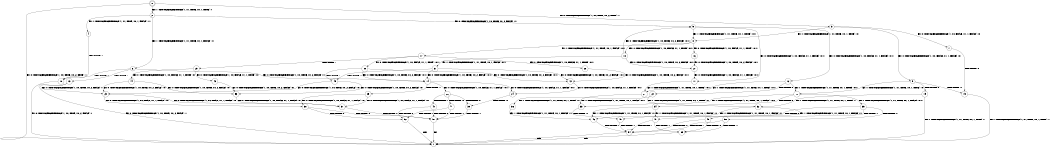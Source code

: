 digraph BCG {
size = "7, 10.5";
center = TRUE;
node [shape = circle];
0 [peripheries = 2];
0 -> 1 [label = "EX !0 !ATOMIC_EXCH_BRANCH (1, +0, TRUE, +0, 2, TRUE) !::"];
0 -> 2 [label = "EX !1 !ATOMIC_EXCH_BRANCH (1, +1, TRUE, +0, 1, TRUE) !::"];
0 -> 3 [label = "EX !0 !ATOMIC_EXCH_BRANCH (1, +0, TRUE, +0, 2, TRUE) !::"];
2 -> 4 [label = "EX !1 !ATOMIC_EXCH_BRANCH (1, +1, TRUE, +0, 1, FALSE) !:1:"];
2 -> 5 [label = "EX !0 !ATOMIC_EXCH_BRANCH (1, +0, TRUE, +0, 2, FALSE) !:1:"];
2 -> 6 [label = "EX !1 !ATOMIC_EXCH_BRANCH (1, +1, TRUE, +0, 1, FALSE) !:1:"];
3 -> 7 [label = "EX !0 !ATOMIC_EXCH_BRANCH (1, +0, FALSE, +1, 1, FALSE) !:0:"];
3 -> 8 [label = "EX !1 !ATOMIC_EXCH_BRANCH (1, +1, TRUE, +0, 1, TRUE) !:0:"];
3 -> 9 [label = "EX !0 !ATOMIC_EXCH_BRANCH (1, +0, FALSE, +1, 1, FALSE) !:0:"];
4 -> 10 [label = "TERMINATE !1"];
5 -> 11 [label = "EX !0 !ATOMIC_EXCH_BRANCH (1, +0, FALSE, +1, 1, FALSE) !:0:1:"];
5 -> 8 [label = "EX !1 !ATOMIC_EXCH_BRANCH (1, +1, TRUE, +0, 1, TRUE) !:0:1:"];
5 -> 12 [label = "EX !0 !ATOMIC_EXCH_BRANCH (1, +0, FALSE, +1, 1, FALSE) !:0:1:"];
6 -> 10 [label = "TERMINATE !1"];
6 -> 13 [label = "TERMINATE !1"];
6 -> 14 [label = "EX !0 !ATOMIC_EXCH_BRANCH (1, +0, TRUE, +0, 2, FALSE) !:1:"];
7 -> 15 [label = "TERMINATE !0"];
8 -> 16 [label = "EX !0 !ATOMIC_EXCH_BRANCH (1, +0, FALSE, +1, 1, TRUE) !:0:1:"];
8 -> 17 [label = "EX !1 !ATOMIC_EXCH_BRANCH (1, +1, TRUE, +0, 1, FALSE) !:0:1:"];
8 -> 18 [label = "EX !0 !ATOMIC_EXCH_BRANCH (1, +0, FALSE, +1, 1, TRUE) !:0:1:"];
9 -> 15 [label = "TERMINATE !0"];
9 -> 19 [label = "TERMINATE !0"];
9 -> 20 [label = "EX !1 !ATOMIC_EXCH_BRANCH (1, +1, TRUE, +0, 1, TRUE) !:0:"];
10 -> 1 [label = "EX !0 !ATOMIC_EXCH_BRANCH (1, +0, TRUE, +0, 2, FALSE) !::"];
11 -> 21 [label = "EX !1 !ATOMIC_EXCH_BRANCH (1, +1, TRUE, +0, 1, TRUE) !:0:1:"];
12 -> 21 [label = "EX !1 !ATOMIC_EXCH_BRANCH (1, +1, TRUE, +0, 1, TRUE) !:0:1:"];
12 -> 22 [label = "TERMINATE !0"];
12 -> 20 [label = "EX !1 !ATOMIC_EXCH_BRANCH (1, +1, TRUE, +0, 1, TRUE) !:0:1:"];
13 -> 1 [label = "EX !0 !ATOMIC_EXCH_BRANCH (1, +0, TRUE, +0, 2, FALSE) !::"];
13 -> 23 [label = "EX !0 !ATOMIC_EXCH_BRANCH (1, +0, TRUE, +0, 2, FALSE) !::"];
14 -> 24 [label = "EX !0 !ATOMIC_EXCH_BRANCH (1, +0, FALSE, +1, 1, FALSE) !:0:1:"];
14 -> 25 [label = "TERMINATE !1"];
14 -> 26 [label = "EX !0 !ATOMIC_EXCH_BRANCH (1, +0, FALSE, +1, 1, FALSE) !:0:1:"];
15 -> 1 [label = "EX !1 !ATOMIC_EXCH_BRANCH (1, +1, TRUE, +0, 1, TRUE) !::"];
16 -> 27 [label = "EX !0 !ATOMIC_EXCH_BRANCH (1, +0, TRUE, +0, 2, FALSE) !:0:1:"];
17 -> 28 [label = "EX !0 !ATOMIC_EXCH_BRANCH (1, +0, FALSE, +1, 1, TRUE) !:0:1:"];
17 -> 29 [label = "TERMINATE !1"];
17 -> 30 [label = "EX !0 !ATOMIC_EXCH_BRANCH (1, +0, FALSE, +1, 1, TRUE) !:0:1:"];
18 -> 27 [label = "EX !0 !ATOMIC_EXCH_BRANCH (1, +0, TRUE, +0, 2, FALSE) !:0:1:"];
18 -> 31 [label = "EX !1 !ATOMIC_EXCH_BRANCH (1, +1, TRUE, +0, 1, FALSE) !:0:1:"];
18 -> 5 [label = "EX !0 !ATOMIC_EXCH_BRANCH (1, +0, TRUE, +0, 2, FALSE) !:0:1:"];
19 -> 1 [label = "EX !1 !ATOMIC_EXCH_BRANCH (1, +1, TRUE, +0, 1, TRUE) !::"];
19 -> 32 [label = "EX !1 !ATOMIC_EXCH_BRANCH (1, +1, TRUE, +0, 1, TRUE) !::"];
20 -> 33 [label = "EX !1 !ATOMIC_EXCH_BRANCH (1, +1, TRUE, +0, 1, FALSE) !:0:1:"];
20 -> 34 [label = "TERMINATE !0"];
20 -> 35 [label = "EX !1 !ATOMIC_EXCH_BRANCH (1, +1, TRUE, +0, 1, FALSE) !:0:1:"];
21 -> 33 [label = "EX !1 !ATOMIC_EXCH_BRANCH (1, +1, TRUE, +0, 1, FALSE) !:0:1:"];
22 -> 36 [label = "EX !1 !ATOMIC_EXCH_BRANCH (1, +1, TRUE, +0, 1, TRUE) !:1:"];
22 -> 32 [label = "EX !1 !ATOMIC_EXCH_BRANCH (1, +1, TRUE, +0, 1, TRUE) !:1:"];
23 -> 37 [label = "EX !0 !ATOMIC_EXCH_BRANCH (1, +0, FALSE, +1, 1, FALSE) !:0:"];
23 -> 38 [label = "EX !0 !ATOMIC_EXCH_BRANCH (1, +0, FALSE, +1, 1, FALSE) !:0:"];
24 -> 39 [label = "TERMINATE !0"];
25 -> 37 [label = "EX !0 !ATOMIC_EXCH_BRANCH (1, +0, FALSE, +1, 1, FALSE) !:0:"];
25 -> 38 [label = "EX !0 !ATOMIC_EXCH_BRANCH (1, +0, FALSE, +1, 1, FALSE) !:0:"];
26 -> 39 [label = "TERMINATE !0"];
26 -> 40 [label = "TERMINATE !1"];
26 -> 41 [label = "TERMINATE !0"];
27 -> 11 [label = "EX !0 !ATOMIC_EXCH_BRANCH (1, +0, FALSE, +1, 1, FALSE) !:0:1:"];
28 -> 42 [label = "EX !0 !ATOMIC_EXCH_BRANCH (1, +0, TRUE, +0, 2, FALSE) !:0:1:"];
29 -> 43 [label = "EX !0 !ATOMIC_EXCH_BRANCH (1, +0, FALSE, +1, 1, TRUE) !:0:"];
29 -> 44 [label = "EX !0 !ATOMIC_EXCH_BRANCH (1, +0, FALSE, +1, 1, TRUE) !:0:"];
30 -> 42 [label = "EX !0 !ATOMIC_EXCH_BRANCH (1, +0, TRUE, +0, 2, FALSE) !:0:1:"];
30 -> 45 [label = "TERMINATE !1"];
30 -> 14 [label = "EX !0 !ATOMIC_EXCH_BRANCH (1, +0, TRUE, +0, 2, FALSE) !:0:1:"];
31 -> 42 [label = "EX !0 !ATOMIC_EXCH_BRANCH (1, +0, TRUE, +0, 2, FALSE) !:0:1:"];
31 -> 45 [label = "TERMINATE !1"];
31 -> 14 [label = "EX !0 !ATOMIC_EXCH_BRANCH (1, +0, TRUE, +0, 2, FALSE) !:0:1:"];
32 -> 46 [label = "EX !1 !ATOMIC_EXCH_BRANCH (1, +1, TRUE, +0, 1, FALSE) !:1:"];
32 -> 47 [label = "EX !1 !ATOMIC_EXCH_BRANCH (1, +1, TRUE, +0, 1, FALSE) !:1:"];
33 -> 48 [label = "TERMINATE !0"];
34 -> 46 [label = "EX !1 !ATOMIC_EXCH_BRANCH (1, +1, TRUE, +0, 1, FALSE) !:1:"];
34 -> 47 [label = "EX !1 !ATOMIC_EXCH_BRANCH (1, +1, TRUE, +0, 1, FALSE) !:1:"];
35 -> 48 [label = "TERMINATE !0"];
35 -> 49 [label = "TERMINATE !1"];
35 -> 50 [label = "TERMINATE !0"];
36 -> 46 [label = "EX !1 !ATOMIC_EXCH_BRANCH (1, +1, TRUE, +0, 1, FALSE) !:1:"];
37 -> 51 [label = "TERMINATE !0"];
38 -> 51 [label = "TERMINATE !0"];
38 -> 52 [label = "TERMINATE !0"];
39 -> 51 [label = "TERMINATE !1"];
40 -> 51 [label = "TERMINATE !0"];
40 -> 52 [label = "TERMINATE !0"];
41 -> 51 [label = "TERMINATE !1"];
41 -> 52 [label = "TERMINATE !1"];
42 -> 24 [label = "EX !0 !ATOMIC_EXCH_BRANCH (1, +0, FALSE, +1, 1, FALSE) !:0:1:"];
43 -> 53 [label = "EX !0 !ATOMIC_EXCH_BRANCH (1, +0, TRUE, +0, 2, FALSE) !:0:"];
44 -> 53 [label = "EX !0 !ATOMIC_EXCH_BRANCH (1, +0, TRUE, +0, 2, FALSE) !:0:"];
44 -> 23 [label = "EX !0 !ATOMIC_EXCH_BRANCH (1, +0, TRUE, +0, 2, FALSE) !:0:"];
45 -> 53 [label = "EX !0 !ATOMIC_EXCH_BRANCH (1, +0, TRUE, +0, 2, FALSE) !:0:"];
45 -> 23 [label = "EX !0 !ATOMIC_EXCH_BRANCH (1, +0, TRUE, +0, 2, FALSE) !:0:"];
46 -> 54 [label = "TERMINATE !1"];
47 -> 54 [label = "TERMINATE !1"];
47 -> 55 [label = "TERMINATE !1"];
48 -> 54 [label = "TERMINATE !1"];
49 -> 54 [label = "TERMINATE !0"];
49 -> 55 [label = "TERMINATE !0"];
50 -> 54 [label = "TERMINATE !1"];
50 -> 55 [label = "TERMINATE !1"];
51 -> 1 [label = "exit"];
52 -> 1 [label = "exit"];
53 -> 37 [label = "EX !0 !ATOMIC_EXCH_BRANCH (1, +0, FALSE, +1, 1, FALSE) !:0:"];
54 -> 1 [label = "exit"];
55 -> 1 [label = "exit"];
}
